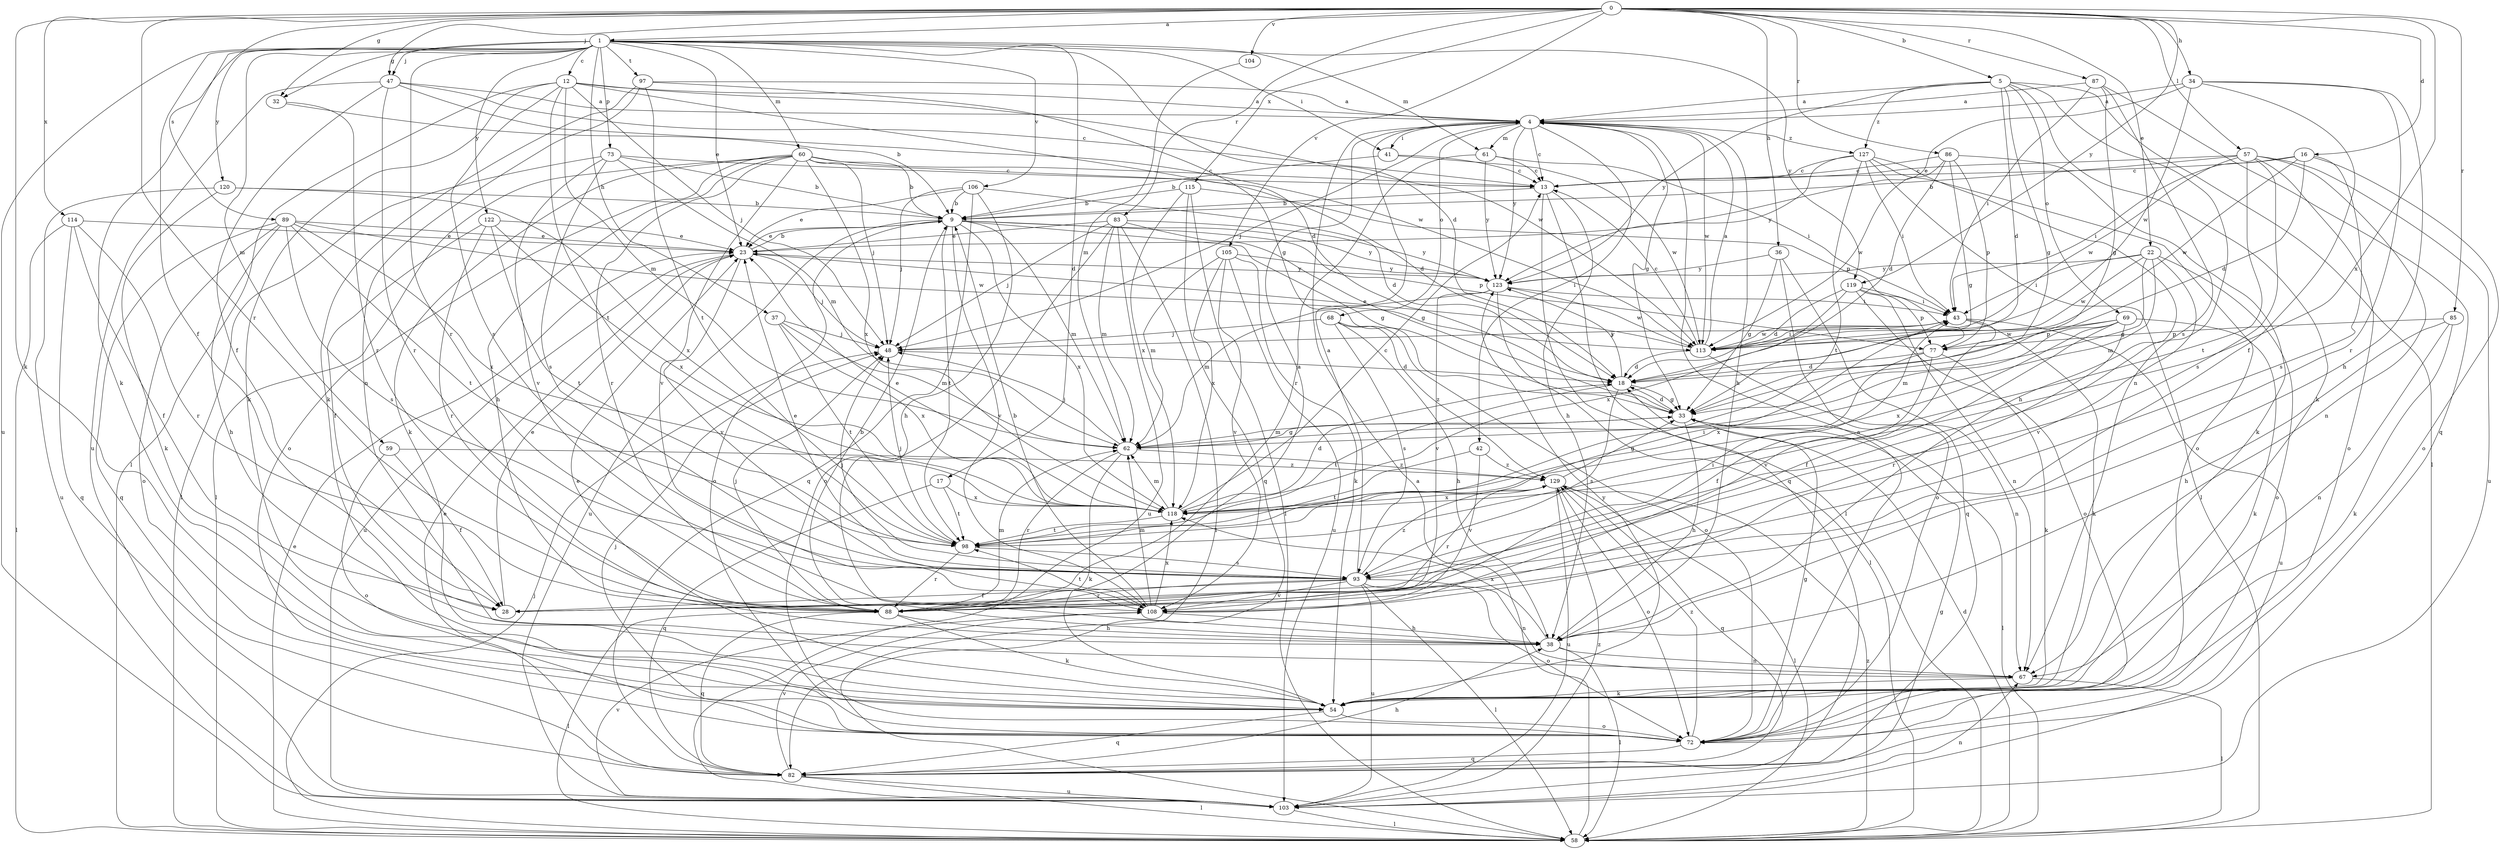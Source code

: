 strict digraph  {
0;
1;
4;
5;
9;
12;
13;
16;
17;
18;
22;
23;
28;
32;
33;
34;
36;
37;
38;
41;
42;
43;
47;
48;
54;
57;
58;
59;
60;
61;
62;
67;
68;
69;
72;
73;
77;
82;
83;
85;
86;
87;
88;
89;
93;
97;
98;
103;
104;
105;
106;
108;
113;
114;
115;
118;
119;
120;
122;
123;
127;
129;
0 -> 1  [label=a];
0 -> 5  [label=b];
0 -> 16  [label=d];
0 -> 22  [label=e];
0 -> 32  [label=g];
0 -> 34  [label=h];
0 -> 36  [label=h];
0 -> 47  [label=j];
0 -> 54  [label=k];
0 -> 57  [label=l];
0 -> 83  [label=r];
0 -> 85  [label=r];
0 -> 86  [label=r];
0 -> 87  [label=r];
0 -> 88  [label=r];
0 -> 89  [label=s];
0 -> 104  [label=v];
0 -> 105  [label=v];
0 -> 114  [label=x];
0 -> 115  [label=x];
0 -> 118  [label=x];
0 -> 119  [label=y];
1 -> 12  [label=c];
1 -> 17  [label=d];
1 -> 18  [label=d];
1 -> 23  [label=e];
1 -> 28  [label=f];
1 -> 32  [label=g];
1 -> 37  [label=h];
1 -> 41  [label=i];
1 -> 47  [label=j];
1 -> 54  [label=k];
1 -> 59  [label=m];
1 -> 60  [label=m];
1 -> 61  [label=m];
1 -> 73  [label=p];
1 -> 88  [label=r];
1 -> 97  [label=t];
1 -> 103  [label=u];
1 -> 106  [label=v];
1 -> 119  [label=y];
1 -> 120  [label=y];
1 -> 122  [label=y];
4 -> 13  [label=c];
4 -> 33  [label=g];
4 -> 38  [label=h];
4 -> 41  [label=i];
4 -> 42  [label=i];
4 -> 48  [label=j];
4 -> 61  [label=m];
4 -> 68  [label=o];
4 -> 113  [label=w];
4 -> 123  [label=y];
4 -> 127  [label=z];
5 -> 4  [label=a];
5 -> 18  [label=d];
5 -> 33  [label=g];
5 -> 54  [label=k];
5 -> 58  [label=l];
5 -> 67  [label=n];
5 -> 69  [label=o];
5 -> 123  [label=y];
5 -> 127  [label=z];
9 -> 23  [label=e];
9 -> 33  [label=g];
9 -> 62  [label=m];
9 -> 72  [label=o];
9 -> 77  [label=p];
9 -> 98  [label=t];
9 -> 103  [label=u];
9 -> 108  [label=v];
9 -> 118  [label=x];
9 -> 123  [label=y];
12 -> 4  [label=a];
12 -> 18  [label=d];
12 -> 48  [label=j];
12 -> 54  [label=k];
12 -> 58  [label=l];
12 -> 62  [label=m];
12 -> 93  [label=s];
12 -> 98  [label=t];
12 -> 113  [label=w];
13 -> 9  [label=b];
13 -> 38  [label=h];
13 -> 58  [label=l];
13 -> 82  [label=q];
16 -> 13  [label=c];
16 -> 18  [label=d];
16 -> 43  [label=i];
16 -> 72  [label=o];
16 -> 93  [label=s];
16 -> 113  [label=w];
17 -> 82  [label=q];
17 -> 98  [label=t];
17 -> 118  [label=x];
18 -> 33  [label=g];
18 -> 93  [label=s];
18 -> 98  [label=t];
18 -> 123  [label=y];
22 -> 33  [label=g];
22 -> 43  [label=i];
22 -> 62  [label=m];
22 -> 72  [label=o];
22 -> 108  [label=v];
22 -> 113  [label=w];
22 -> 123  [label=y];
23 -> 9  [label=b];
23 -> 48  [label=j];
23 -> 103  [label=u];
23 -> 108  [label=v];
23 -> 123  [label=y];
28 -> 23  [label=e];
32 -> 9  [label=b];
32 -> 88  [label=r];
33 -> 18  [label=d];
33 -> 38  [label=h];
33 -> 58  [label=l];
33 -> 62  [label=m];
34 -> 4  [label=a];
34 -> 23  [label=e];
34 -> 28  [label=f];
34 -> 38  [label=h];
34 -> 88  [label=r];
34 -> 113  [label=w];
36 -> 33  [label=g];
36 -> 72  [label=o];
36 -> 82  [label=q];
36 -> 123  [label=y];
37 -> 48  [label=j];
37 -> 62  [label=m];
37 -> 98  [label=t];
37 -> 118  [label=x];
38 -> 9  [label=b];
38 -> 58  [label=l];
38 -> 67  [label=n];
38 -> 118  [label=x];
41 -> 9  [label=b];
41 -> 13  [label=c];
41 -> 113  [label=w];
42 -> 98  [label=t];
42 -> 108  [label=v];
42 -> 129  [label=z];
43 -> 48  [label=j];
43 -> 54  [label=k];
43 -> 103  [label=u];
43 -> 108  [label=v];
43 -> 113  [label=w];
47 -> 4  [label=a];
47 -> 13  [label=c];
47 -> 28  [label=f];
47 -> 88  [label=r];
47 -> 103  [label=u];
47 -> 113  [label=w];
48 -> 18  [label=d];
54 -> 23  [label=e];
54 -> 72  [label=o];
54 -> 82  [label=q];
54 -> 123  [label=y];
57 -> 9  [label=b];
57 -> 13  [label=c];
57 -> 67  [label=n];
57 -> 72  [label=o];
57 -> 93  [label=s];
57 -> 98  [label=t];
57 -> 103  [label=u];
57 -> 113  [label=w];
58 -> 4  [label=a];
58 -> 18  [label=d];
58 -> 23  [label=e];
58 -> 48  [label=j];
58 -> 129  [label=z];
59 -> 28  [label=f];
59 -> 72  [label=o];
59 -> 129  [label=z];
60 -> 9  [label=b];
60 -> 13  [label=c];
60 -> 18  [label=d];
60 -> 38  [label=h];
60 -> 48  [label=j];
60 -> 54  [label=k];
60 -> 58  [label=l];
60 -> 72  [label=o];
60 -> 88  [label=r];
60 -> 108  [label=v];
60 -> 118  [label=x];
61 -> 13  [label=c];
61 -> 43  [label=i];
61 -> 88  [label=r];
61 -> 123  [label=y];
62 -> 33  [label=g];
62 -> 48  [label=j];
62 -> 54  [label=k];
62 -> 88  [label=r];
62 -> 129  [label=z];
67 -> 54  [label=k];
67 -> 58  [label=l];
68 -> 38  [label=h];
68 -> 48  [label=j];
68 -> 72  [label=o];
68 -> 93  [label=s];
68 -> 129  [label=z];
69 -> 28  [label=f];
69 -> 54  [label=k];
69 -> 62  [label=m];
69 -> 77  [label=p];
69 -> 88  [label=r];
69 -> 113  [label=w];
69 -> 118  [label=x];
72 -> 4  [label=a];
72 -> 33  [label=g];
72 -> 48  [label=j];
72 -> 82  [label=q];
72 -> 129  [label=z];
73 -> 9  [label=b];
73 -> 13  [label=c];
73 -> 58  [label=l];
73 -> 62  [label=m];
73 -> 93  [label=s];
73 -> 108  [label=v];
77 -> 18  [label=d];
77 -> 28  [label=f];
77 -> 54  [label=k];
77 -> 118  [label=x];
82 -> 23  [label=e];
82 -> 38  [label=h];
82 -> 58  [label=l];
82 -> 103  [label=u];
82 -> 108  [label=v];
83 -> 23  [label=e];
83 -> 33  [label=g];
83 -> 48  [label=j];
83 -> 58  [label=l];
83 -> 62  [label=m];
83 -> 72  [label=o];
83 -> 103  [label=u];
83 -> 123  [label=y];
85 -> 38  [label=h];
85 -> 54  [label=k];
85 -> 67  [label=n];
85 -> 77  [label=p];
86 -> 13  [label=c];
86 -> 18  [label=d];
86 -> 33  [label=g];
86 -> 54  [label=k];
86 -> 77  [label=p];
86 -> 113  [label=w];
87 -> 4  [label=a];
87 -> 33  [label=g];
87 -> 43  [label=i];
87 -> 82  [label=q];
87 -> 93  [label=s];
88 -> 4  [label=a];
88 -> 38  [label=h];
88 -> 43  [label=i];
88 -> 48  [label=j];
88 -> 54  [label=k];
88 -> 58  [label=l];
88 -> 62  [label=m];
88 -> 82  [label=q];
89 -> 23  [label=e];
89 -> 38  [label=h];
89 -> 72  [label=o];
89 -> 82  [label=q];
89 -> 93  [label=s];
89 -> 98  [label=t];
89 -> 113  [label=w];
89 -> 118  [label=x];
93 -> 4  [label=a];
93 -> 23  [label=e];
93 -> 28  [label=f];
93 -> 48  [label=j];
93 -> 58  [label=l];
93 -> 67  [label=n];
93 -> 72  [label=o];
93 -> 88  [label=r];
93 -> 103  [label=u];
93 -> 108  [label=v];
93 -> 129  [label=z];
97 -> 4  [label=a];
97 -> 33  [label=g];
97 -> 54  [label=k];
97 -> 67  [label=n];
97 -> 98  [label=t];
98 -> 43  [label=i];
98 -> 48  [label=j];
98 -> 88  [label=r];
98 -> 93  [label=s];
103 -> 33  [label=g];
103 -> 58  [label=l];
103 -> 67  [label=n];
103 -> 108  [label=v];
103 -> 129  [label=z];
104 -> 62  [label=m];
105 -> 54  [label=k];
105 -> 62  [label=m];
105 -> 103  [label=u];
105 -> 108  [label=v];
105 -> 118  [label=x];
105 -> 123  [label=y];
106 -> 9  [label=b];
106 -> 18  [label=d];
106 -> 23  [label=e];
106 -> 38  [label=h];
106 -> 48  [label=j];
106 -> 82  [label=q];
108 -> 9  [label=b];
108 -> 38  [label=h];
108 -> 62  [label=m];
108 -> 98  [label=t];
108 -> 118  [label=x];
113 -> 4  [label=a];
113 -> 13  [label=c];
113 -> 18  [label=d];
113 -> 23  [label=e];
113 -> 43  [label=i];
113 -> 67  [label=n];
114 -> 23  [label=e];
114 -> 28  [label=f];
114 -> 58  [label=l];
114 -> 82  [label=q];
114 -> 88  [label=r];
115 -> 9  [label=b];
115 -> 58  [label=l];
115 -> 77  [label=p];
115 -> 82  [label=q];
115 -> 118  [label=x];
118 -> 13  [label=c];
118 -> 18  [label=d];
118 -> 23  [label=e];
118 -> 62  [label=m];
118 -> 98  [label=t];
119 -> 18  [label=d];
119 -> 43  [label=i];
119 -> 67  [label=n];
119 -> 72  [label=o];
119 -> 77  [label=p];
119 -> 118  [label=x];
120 -> 9  [label=b];
120 -> 54  [label=k];
120 -> 103  [label=u];
120 -> 118  [label=x];
122 -> 23  [label=e];
122 -> 28  [label=f];
122 -> 88  [label=r];
122 -> 98  [label=t];
122 -> 118  [label=x];
123 -> 43  [label=i];
123 -> 58  [label=l];
123 -> 62  [label=m];
123 -> 108  [label=v];
123 -> 113  [label=w];
127 -> 13  [label=c];
127 -> 38  [label=h];
127 -> 43  [label=i];
127 -> 58  [label=l];
127 -> 72  [label=o];
127 -> 98  [label=t];
127 -> 123  [label=y];
129 -> 33  [label=g];
129 -> 58  [label=l];
129 -> 72  [label=o];
129 -> 82  [label=q];
129 -> 88  [label=r];
129 -> 103  [label=u];
129 -> 118  [label=x];
}

